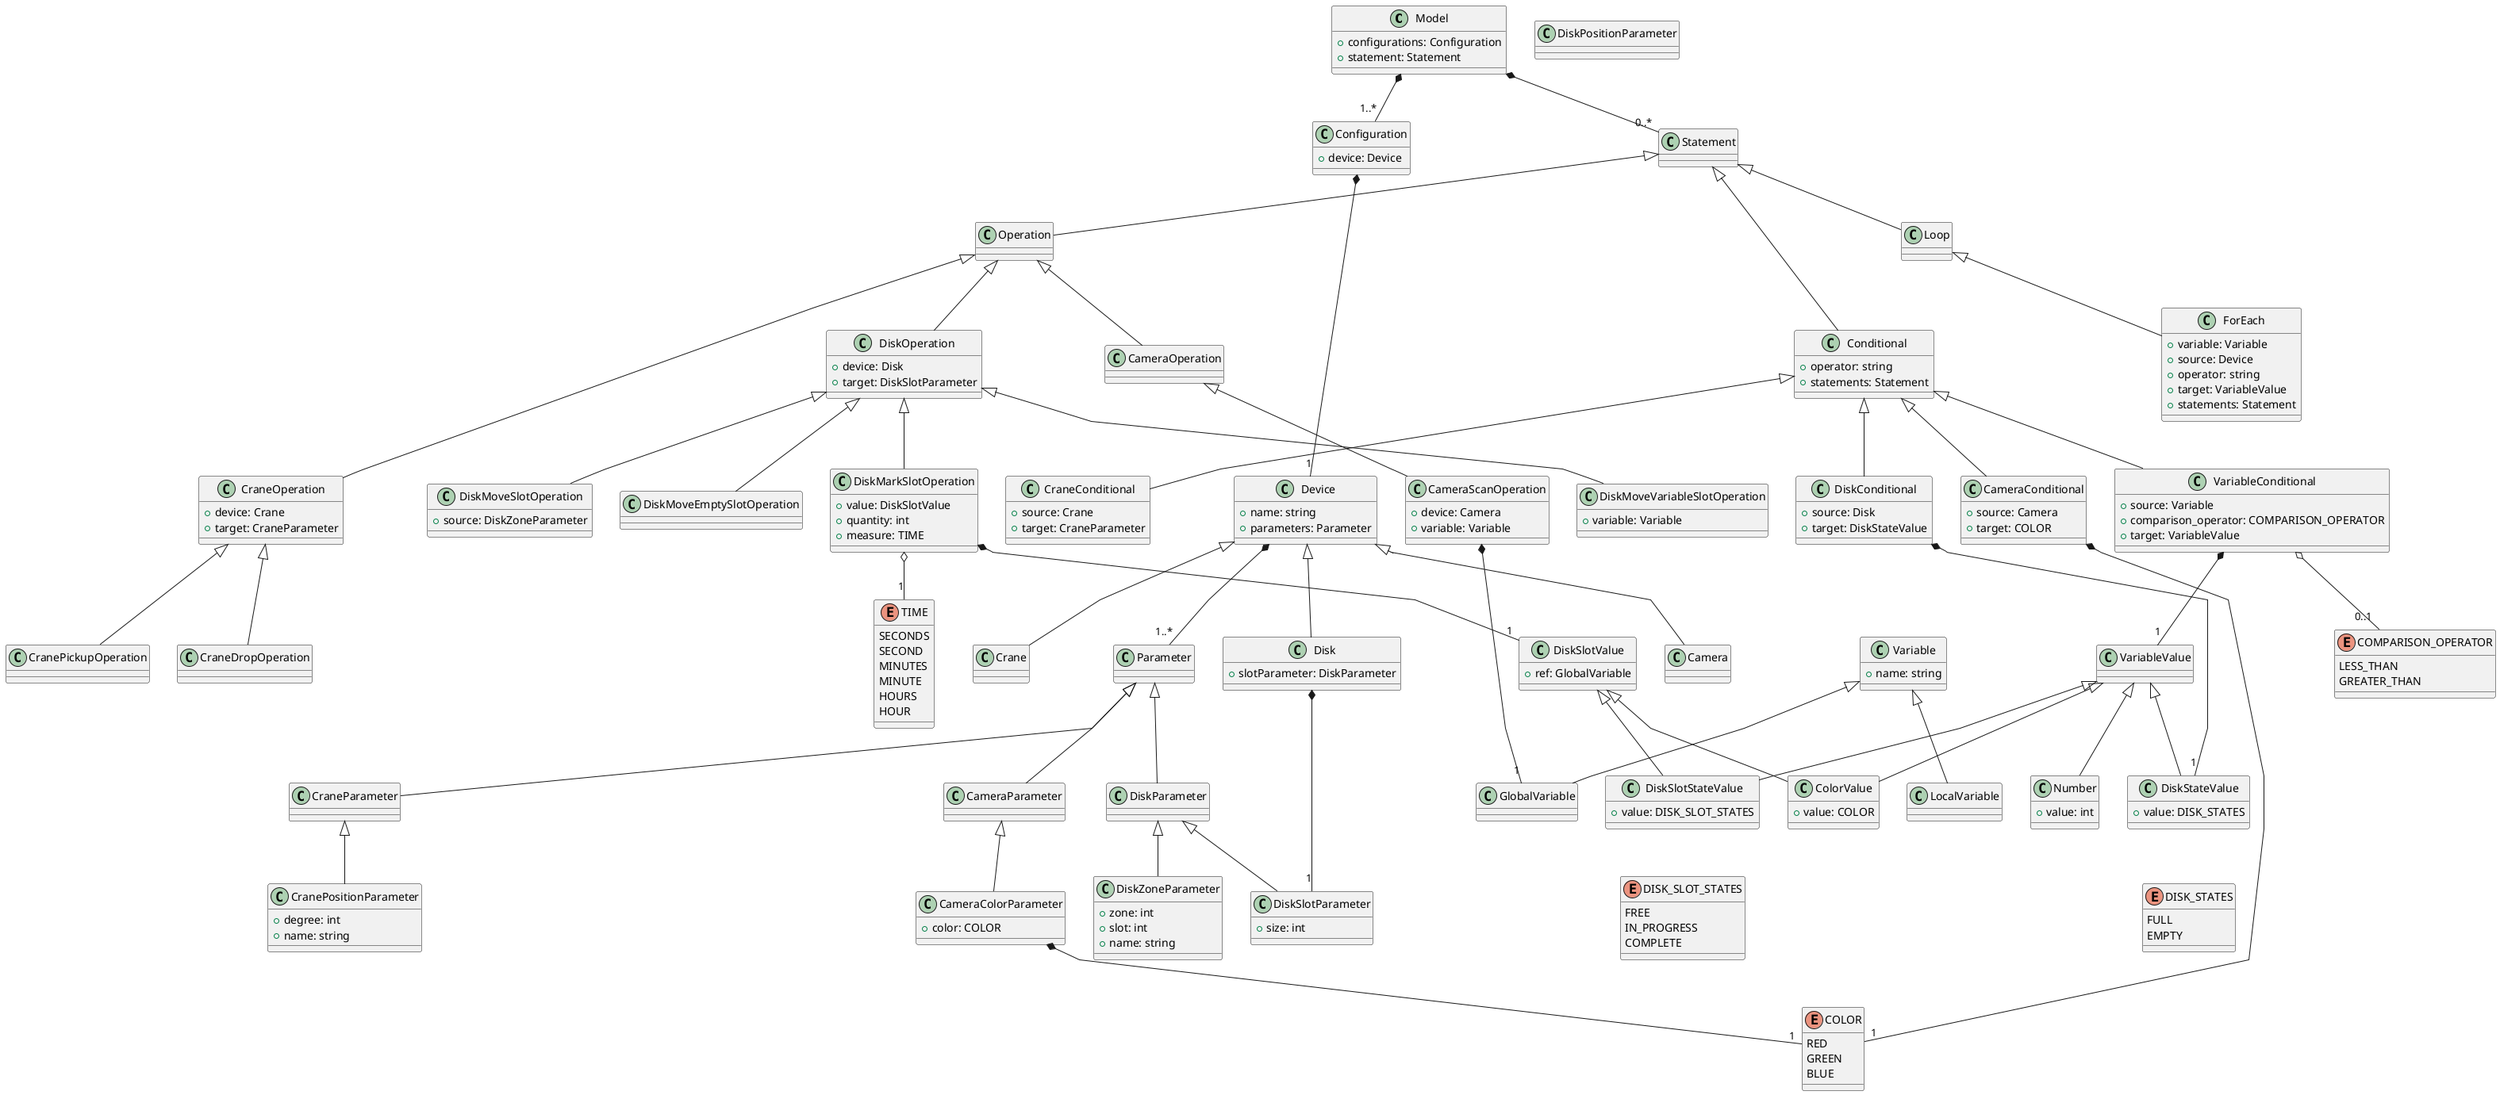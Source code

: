 @startuml
' By default only extension, composition and aggregation relations are shown.

' Remove the [hidden] part from arrows to show references. 
' This can be done by a search and replace for (-[hidden]->) with (-->)
skinparam linetype polyline
' skinparam linetype ortho
class Model {
    + configurations: Configuration
    + statement: Statement
}


class Configuration {
    + device: Device
}
class Statement

class Loop
class ForEach {
    + variable: Variable
    + source: Device
    + operator: string
    + target: VariableValue
    + statements: Statement
}

class Operation

class CameraOperation
class CameraScanOperation {
    + device: Camera
    + variable: Variable
}


class DiskOperation {
    + device: Disk
    + target: DiskSlotParameter
}
class DiskMoveVariableSlotOperation {
    + variable: Variable
}
class DiskMoveSlotOperation {
    + source: DiskZoneParameter
}
class DiskMoveEmptySlotOperation
class DiskMarkSlotOperation {
    + value: DiskSlotValue
    + quantity: int
    + measure: TIME
}


class CraneOperation {
    + device: Crane
    + target: CraneParameter
}
class CranePickupOperation
class CraneDropOperation


class Conditional {
    + operator: string
    + statements: Statement
}
class CraneConditional {
    + source: Crane
    + target: CraneParameter
}
class DiskConditional {
    + source: Disk
    + target: DiskStateValue
}
class CameraConditional {
    + source: Camera
    + target: COLOR
}
class VariableConditional {
    + source: Variable
    + comparison_operator: COMPARISON_OPERATOR
    + target: VariableValue
}



class Device {
    + name: string
    + parameters: Parameter
}
class Camera
class Disk {
    + slotParameter: DiskParameter
}
class Crane


class Parameter
class CraneParameter
class CranePositionParameter {
    + degree: int
    + name: string
}
class DiskParameter
class DiskSlotParameter {
    + size: int
}
class DiskPositionParameter
class DiskZoneParameter {
    + zone: int
    + slot: int
    + name: string
}
class CameraColorParameter {
    + color: COLOR
}

class DiskSlotValue {
    + ref: GlobalVariable
}
class DiskStateValue {
    + value: DISK_STATES
}
class DiskSlotStateValue {
    + value: DISK_SLOT_STATES
}
class VariableValue
class Number {
    + value: int
}
class ColorValue {
    + value: COLOR
}

class Variable {
    + name: string
}

class GlobalVariable
class LocalVariable


enum COMPARISON_OPERATOR {
    LESS_THAN
    GREATER_THAN
}
enum COLOR {
    RED
    GREEN
    BLUE
}
enum DISK_STATES {
    FULL
    EMPTY
}
enum DISK_SLOT_STATES {
    FREE
    IN_PROGRESS
    COMPLETE
}
enum TIME {
    SECONDS
    SECOND
    MINUTES
    MINUTE
    HOURS
    HOUR
}

' Model
Model *-- "1..*" Configuration
Model *-- "0..*" Statement

' Configuration
Configuration *-- "1" Device
Device *-- "1..*" Parameter

Crane -up-|> Device
CraneParameter -up-|> Parameter
CranePositionParameter -up-|> CraneParameter

Disk -up-|> Device
Disk *-- "1" DiskSlotParameter
DiskParameter -up-|> Parameter
DiskSlotParameter -up-|> DiskParameter
DiskZoneParameter -up-|> DiskParameter

Camera -up-|> Device
CameraParameter -up-|> Parameter
CameraColorParameter -up-|> CameraParameter
CameraColorParameter *-- "1" COLOR

' Statements:Conditionals
Conditional -up-|> Statement

CraneConditional -up-|> Conditional
CraneConditional -[hidden]-> Crane
CraneConditional -[hidden]-> CraneParameter

DiskConditional -up-|> Conditional
DiskConditional -[hidden]-> Disk
DiskConditional *-- "1" DiskStateValue

CameraConditional -up-|> Conditional
CameraConditional -[hidden]-> Camera
CameraConditional *-- "1" COLOR

VariableConditional -up-|> Conditional
VariableConditional -[hidden]-> Variable
VariableConditional o-- "0..1" COMPARISON_OPERATOR
VariableConditional *-- "1" VariableValue

' Statements:Operations
Operation -up-|> Statement

CraneOperation -up-|> Operation
CraneOperation -[hidden]-> Crane
CraneOperation -[hidden]-> CraneParameter
CraneDropOperation -up-|> CraneOperation
CranePickupOperation -up-|> CraneOperation

DiskOperation -up-|> Operation
DiskOperation -[hidden]-> Disk
DiskOperation -[hidden]-> DiskZoneParameter

DiskMoveSlotOperation -up-|> DiskOperation

DiskMoveVariableSlotOperation -up-|> DiskOperation
DiskMoveVariableSlotOperation -[hidden]-> Variable

DiskMoveEmptySlotOperation -up-|> DiskOperation

DiskMarkSlotOperation -up-|> DiskOperation
DiskMarkSlotOperation *-- "1" DiskSlotValue
DiskMarkSlotOperation o-- "1" TIME

CameraOperation -up-|> Operation
CameraScanOperation -up-|> CameraOperation
CameraScanOperation -[hidden]-> Camera
CameraScanOperation *-- "1" GlobalVariable


' Statements:Loops
Loop -up-|> Statement
ForEach -up-|> Loop
ForEach *-[hidden]-> "1" LocalVariable
ForEach -[hidden]-> Device 
ForEach *-[hidden]-> "1" VariableValue

' Variables
LocalVariable -up-|> Variable
GlobalVariable -up-|> Variable

' Values
DiskSlotValue -[hidden]-> GlobalVariable
DiskStateValue -up-|> VariableValue
DiskStateValue *-[hidden]-> "1" DISK_STATES
DiskSlotStateValue -up-|> VariableValue
DiskSlotStateValue -up-|> DiskSlotValue
DiskSlotStateValue *-[hidden]-> "1" DISK_SLOT_STATES
ColorValue -up-|> VariableValue
ColorValue -up-|> DiskSlotValue
ColorValue *-[hidden]-> "1" COLOR
Number -up-|> VariableValue

@enduml